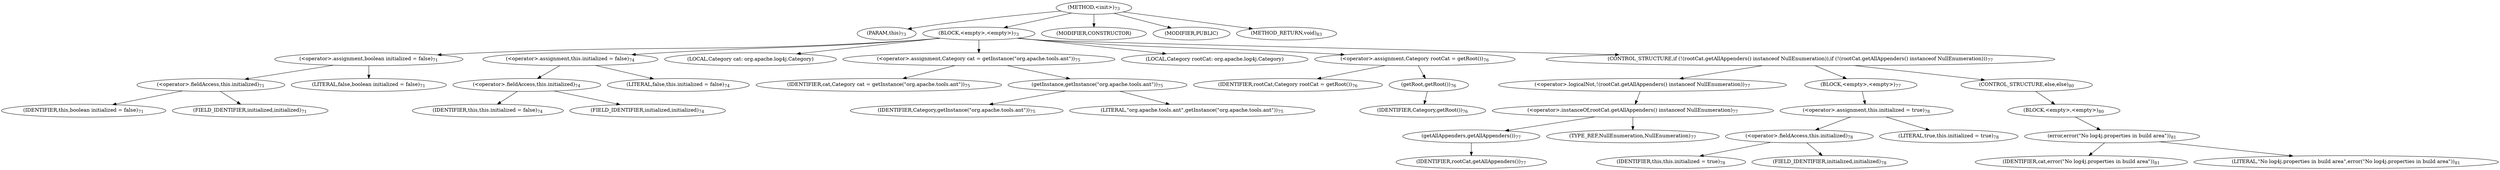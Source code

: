 digraph "&lt;init&gt;" {  
"27" [label = <(METHOD,&lt;init&gt;)<SUB>73</SUB>> ]
"28" [label = <(PARAM,this)<SUB>73</SUB>> ]
"29" [label = <(BLOCK,&lt;empty&gt;,&lt;empty&gt;)<SUB>73</SUB>> ]
"30" [label = <(&lt;operator&gt;.assignment,boolean initialized = false)<SUB>71</SUB>> ]
"31" [label = <(&lt;operator&gt;.fieldAccess,this.initialized)<SUB>71</SUB>> ]
"32" [label = <(IDENTIFIER,this,boolean initialized = false)<SUB>71</SUB>> ]
"33" [label = <(FIELD_IDENTIFIER,initialized,initialized)<SUB>71</SUB>> ]
"34" [label = <(LITERAL,false,boolean initialized = false)<SUB>71</SUB>> ]
"35" [label = <(&lt;operator&gt;.assignment,this.initialized = false)<SUB>74</SUB>> ]
"36" [label = <(&lt;operator&gt;.fieldAccess,this.initialized)<SUB>74</SUB>> ]
"37" [label = <(IDENTIFIER,this,this.initialized = false)<SUB>74</SUB>> ]
"38" [label = <(FIELD_IDENTIFIER,initialized,initialized)<SUB>74</SUB>> ]
"39" [label = <(LITERAL,false,this.initialized = false)<SUB>74</SUB>> ]
"40" [label = <(LOCAL,Category cat: org.apache.log4j.Category)> ]
"41" [label = <(&lt;operator&gt;.assignment,Category cat = getInstance(&quot;org.apache.tools.ant&quot;))<SUB>75</SUB>> ]
"42" [label = <(IDENTIFIER,cat,Category cat = getInstance(&quot;org.apache.tools.ant&quot;))<SUB>75</SUB>> ]
"43" [label = <(getInstance,getInstance(&quot;org.apache.tools.ant&quot;))<SUB>75</SUB>> ]
"44" [label = <(IDENTIFIER,Category,getInstance(&quot;org.apache.tools.ant&quot;))<SUB>75</SUB>> ]
"45" [label = <(LITERAL,&quot;org.apache.tools.ant&quot;,getInstance(&quot;org.apache.tools.ant&quot;))<SUB>75</SUB>> ]
"46" [label = <(LOCAL,Category rootCat: org.apache.log4j.Category)> ]
"47" [label = <(&lt;operator&gt;.assignment,Category rootCat = getRoot())<SUB>76</SUB>> ]
"48" [label = <(IDENTIFIER,rootCat,Category rootCat = getRoot())<SUB>76</SUB>> ]
"49" [label = <(getRoot,getRoot())<SUB>76</SUB>> ]
"50" [label = <(IDENTIFIER,Category,getRoot())<SUB>76</SUB>> ]
"51" [label = <(CONTROL_STRUCTURE,if (!(rootCat.getAllAppenders() instanceof NullEnumeration)),if (!(rootCat.getAllAppenders() instanceof NullEnumeration)))<SUB>77</SUB>> ]
"52" [label = <(&lt;operator&gt;.logicalNot,!(rootCat.getAllAppenders() instanceof NullEnumeration))<SUB>77</SUB>> ]
"53" [label = <(&lt;operator&gt;.instanceOf,rootCat.getAllAppenders() instanceof NullEnumeration)<SUB>77</SUB>> ]
"54" [label = <(getAllAppenders,getAllAppenders())<SUB>77</SUB>> ]
"55" [label = <(IDENTIFIER,rootCat,getAllAppenders())<SUB>77</SUB>> ]
"56" [label = <(TYPE_REF,NullEnumeration,NullEnumeration)<SUB>77</SUB>> ]
"57" [label = <(BLOCK,&lt;empty&gt;,&lt;empty&gt;)<SUB>77</SUB>> ]
"58" [label = <(&lt;operator&gt;.assignment,this.initialized = true)<SUB>78</SUB>> ]
"59" [label = <(&lt;operator&gt;.fieldAccess,this.initialized)<SUB>78</SUB>> ]
"60" [label = <(IDENTIFIER,this,this.initialized = true)<SUB>78</SUB>> ]
"61" [label = <(FIELD_IDENTIFIER,initialized,initialized)<SUB>78</SUB>> ]
"62" [label = <(LITERAL,true,this.initialized = true)<SUB>78</SUB>> ]
"63" [label = <(CONTROL_STRUCTURE,else,else)<SUB>80</SUB>> ]
"64" [label = <(BLOCK,&lt;empty&gt;,&lt;empty&gt;)<SUB>80</SUB>> ]
"65" [label = <(error,error(&quot;No log4j.properties in build area&quot;))<SUB>81</SUB>> ]
"66" [label = <(IDENTIFIER,cat,error(&quot;No log4j.properties in build area&quot;))<SUB>81</SUB>> ]
"67" [label = <(LITERAL,&quot;No log4j.properties in build area&quot;,error(&quot;No log4j.properties in build area&quot;))<SUB>81</SUB>> ]
"68" [label = <(MODIFIER,CONSTRUCTOR)> ]
"69" [label = <(MODIFIER,PUBLIC)> ]
"70" [label = <(METHOD_RETURN,void)<SUB>83</SUB>> ]
  "27" -> "28" 
  "27" -> "29" 
  "27" -> "68" 
  "27" -> "69" 
  "27" -> "70" 
  "29" -> "30" 
  "29" -> "35" 
  "29" -> "40" 
  "29" -> "41" 
  "29" -> "46" 
  "29" -> "47" 
  "29" -> "51" 
  "30" -> "31" 
  "30" -> "34" 
  "31" -> "32" 
  "31" -> "33" 
  "35" -> "36" 
  "35" -> "39" 
  "36" -> "37" 
  "36" -> "38" 
  "41" -> "42" 
  "41" -> "43" 
  "43" -> "44" 
  "43" -> "45" 
  "47" -> "48" 
  "47" -> "49" 
  "49" -> "50" 
  "51" -> "52" 
  "51" -> "57" 
  "51" -> "63" 
  "52" -> "53" 
  "53" -> "54" 
  "53" -> "56" 
  "54" -> "55" 
  "57" -> "58" 
  "58" -> "59" 
  "58" -> "62" 
  "59" -> "60" 
  "59" -> "61" 
  "63" -> "64" 
  "64" -> "65" 
  "65" -> "66" 
  "65" -> "67" 
}
